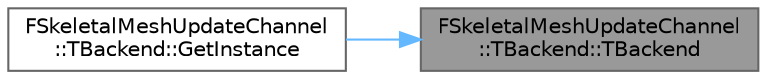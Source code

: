 digraph "FSkeletalMeshUpdateChannel::TBackend::TBackend"
{
 // INTERACTIVE_SVG=YES
 // LATEX_PDF_SIZE
  bgcolor="transparent";
  edge [fontname=Helvetica,fontsize=10,labelfontname=Helvetica,labelfontsize=10];
  node [fontname=Helvetica,fontsize=10,shape=box,height=0.2,width=0.4];
  rankdir="RL";
  Node1 [id="Node000001",label="FSkeletalMeshUpdateChannel\l::TBackend::TBackend",height=0.2,width=0.4,color="gray40", fillcolor="grey60", style="filled", fontcolor="black",tooltip=" "];
  Node1 -> Node2 [id="edge1_Node000001_Node000002",dir="back",color="steelblue1",style="solid",tooltip=" "];
  Node2 [id="Node000002",label="FSkeletalMeshUpdateChannel\l::TBackend::GetInstance",height=0.2,width=0.4,color="grey40", fillcolor="white", style="filled",URL="$d8/d20/classFSkeletalMeshUpdateChannel_1_1TBackend.html#a991d40033f87a3b9028f4ebdcaccb863",tooltip=" "];
}
